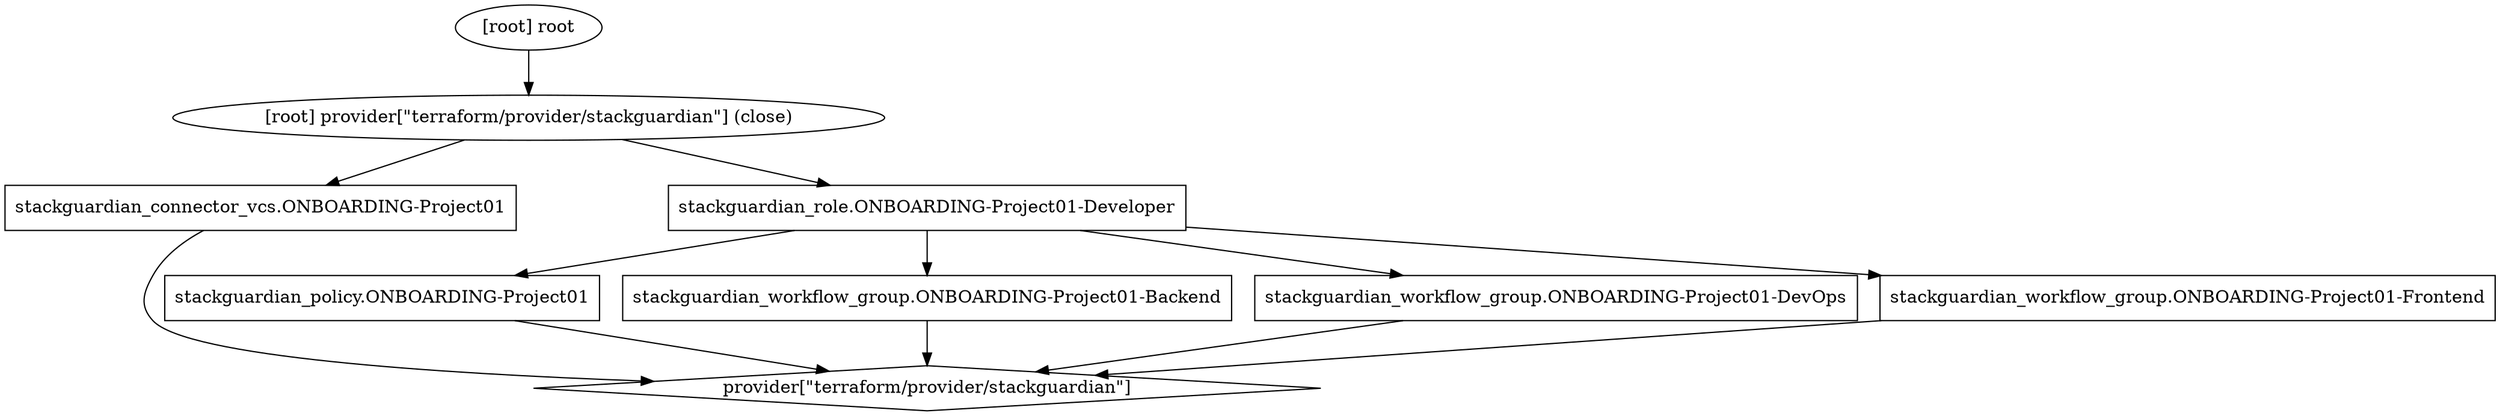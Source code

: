digraph {
	compound = "true"
	newrank = "true"
	subgraph "root" {
		"[root] provider[\"terraform/provider/stackguardian\"]" [label = "provider[\"terraform/provider/stackguardian\"]", shape = "diamond"]
		"[root] stackguardian_connector_vcs.ONBOARDING-Project01 (expand)" [label = "stackguardian_connector_vcs.ONBOARDING-Project01", shape = "box"]
		"[root] stackguardian_policy.ONBOARDING-Project01 (expand)" [label = "stackguardian_policy.ONBOARDING-Project01", shape = "box"]
		"[root] stackguardian_role.ONBOARDING-Project01-Developer (expand)" [label = "stackguardian_role.ONBOARDING-Project01-Developer", shape = "box"]
		"[root] stackguardian_workflow_group.ONBOARDING-Project01-Backend (expand)" [label = "stackguardian_workflow_group.ONBOARDING-Project01-Backend", shape = "box"]
		"[root] stackguardian_workflow_group.ONBOARDING-Project01-DevOps (expand)" [label = "stackguardian_workflow_group.ONBOARDING-Project01-DevOps", shape = "box"]
		"[root] stackguardian_workflow_group.ONBOARDING-Project01-Frontend (expand)" [label = "stackguardian_workflow_group.ONBOARDING-Project01-Frontend", shape = "box"]
		"[root] provider[\"terraform/provider/stackguardian\"] (close)" -> "[root] stackguardian_connector_vcs.ONBOARDING-Project01 (expand)"
		"[root] provider[\"terraform/provider/stackguardian\"] (close)" -> "[root] stackguardian_role.ONBOARDING-Project01-Developer (expand)"
		"[root] root" -> "[root] provider[\"terraform/provider/stackguardian\"] (close)"
		"[root] stackguardian_connector_vcs.ONBOARDING-Project01 (expand)" -> "[root] provider[\"terraform/provider/stackguardian\"]"
		"[root] stackguardian_policy.ONBOARDING-Project01 (expand)" -> "[root] provider[\"terraform/provider/stackguardian\"]"
		"[root] stackguardian_role.ONBOARDING-Project01-Developer (expand)" -> "[root] stackguardian_policy.ONBOARDING-Project01 (expand)"
		"[root] stackguardian_role.ONBOARDING-Project01-Developer (expand)" -> "[root] stackguardian_workflow_group.ONBOARDING-Project01-Backend (expand)"
		"[root] stackguardian_role.ONBOARDING-Project01-Developer (expand)" -> "[root] stackguardian_workflow_group.ONBOARDING-Project01-DevOps (expand)"
		"[root] stackguardian_role.ONBOARDING-Project01-Developer (expand)" -> "[root] stackguardian_workflow_group.ONBOARDING-Project01-Frontend (expand)"
		"[root] stackguardian_workflow_group.ONBOARDING-Project01-Backend (expand)" -> "[root] provider[\"terraform/provider/stackguardian\"]"
		"[root] stackguardian_workflow_group.ONBOARDING-Project01-DevOps (expand)" -> "[root] provider[\"terraform/provider/stackguardian\"]"
		"[root] stackguardian_workflow_group.ONBOARDING-Project01-Frontend (expand)" -> "[root] provider[\"terraform/provider/stackguardian\"]"
	}
}

